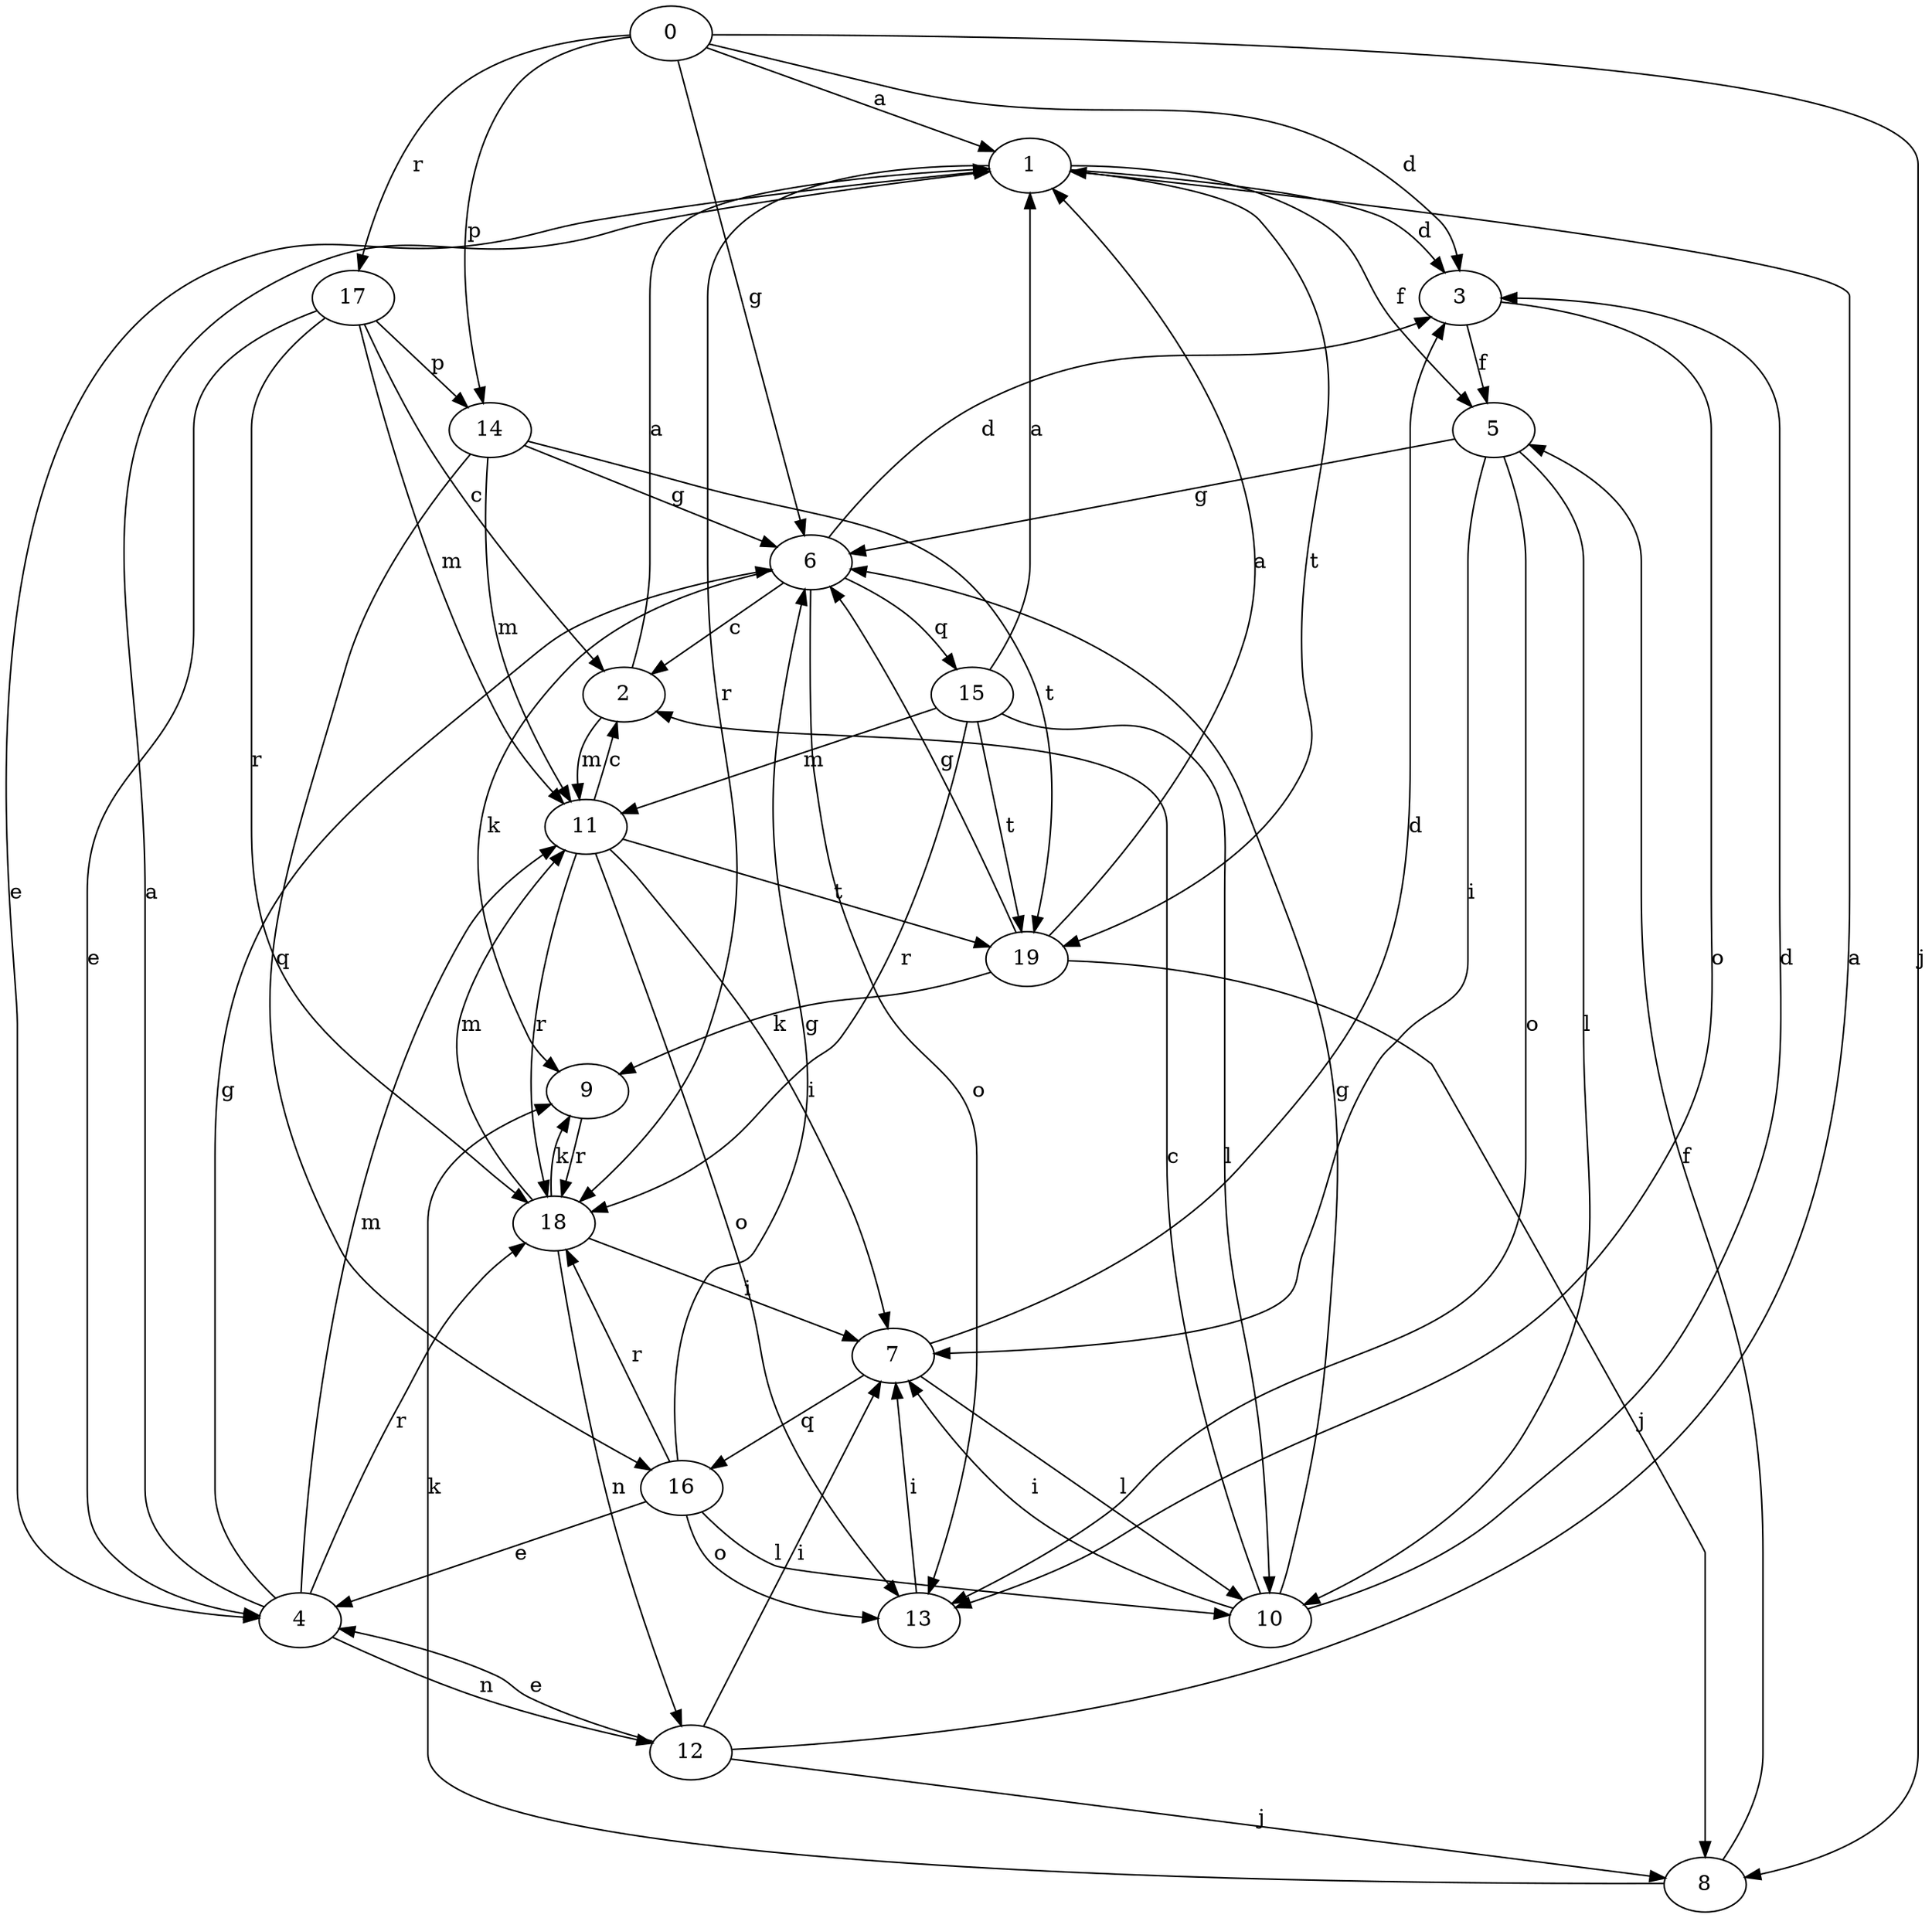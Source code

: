 strict digraph  {
0;
1;
2;
3;
4;
5;
6;
7;
8;
9;
10;
11;
12;
13;
14;
15;
16;
17;
18;
19;
0 -> 1  [label=a];
0 -> 3  [label=d];
0 -> 6  [label=g];
0 -> 8  [label=j];
0 -> 14  [label=p];
0 -> 17  [label=r];
1 -> 3  [label=d];
1 -> 4  [label=e];
1 -> 5  [label=f];
1 -> 18  [label=r];
1 -> 19  [label=t];
2 -> 1  [label=a];
2 -> 11  [label=m];
3 -> 5  [label=f];
3 -> 13  [label=o];
4 -> 1  [label=a];
4 -> 6  [label=g];
4 -> 11  [label=m];
4 -> 12  [label=n];
4 -> 18  [label=r];
5 -> 6  [label=g];
5 -> 7  [label=i];
5 -> 10  [label=l];
5 -> 13  [label=o];
6 -> 2  [label=c];
6 -> 3  [label=d];
6 -> 9  [label=k];
6 -> 13  [label=o];
6 -> 15  [label=q];
7 -> 3  [label=d];
7 -> 10  [label=l];
7 -> 16  [label=q];
8 -> 5  [label=f];
8 -> 9  [label=k];
9 -> 18  [label=r];
10 -> 2  [label=c];
10 -> 3  [label=d];
10 -> 6  [label=g];
10 -> 7  [label=i];
11 -> 2  [label=c];
11 -> 7  [label=i];
11 -> 13  [label=o];
11 -> 18  [label=r];
11 -> 19  [label=t];
12 -> 1  [label=a];
12 -> 4  [label=e];
12 -> 7  [label=i];
12 -> 8  [label=j];
13 -> 7  [label=i];
14 -> 6  [label=g];
14 -> 11  [label=m];
14 -> 16  [label=q];
14 -> 19  [label=t];
15 -> 1  [label=a];
15 -> 10  [label=l];
15 -> 11  [label=m];
15 -> 18  [label=r];
15 -> 19  [label=t];
16 -> 4  [label=e];
16 -> 6  [label=g];
16 -> 10  [label=l];
16 -> 13  [label=o];
16 -> 18  [label=r];
17 -> 2  [label=c];
17 -> 4  [label=e];
17 -> 11  [label=m];
17 -> 14  [label=p];
17 -> 18  [label=r];
18 -> 7  [label=i];
18 -> 9  [label=k];
18 -> 11  [label=m];
18 -> 12  [label=n];
19 -> 1  [label=a];
19 -> 6  [label=g];
19 -> 8  [label=j];
19 -> 9  [label=k];
}
